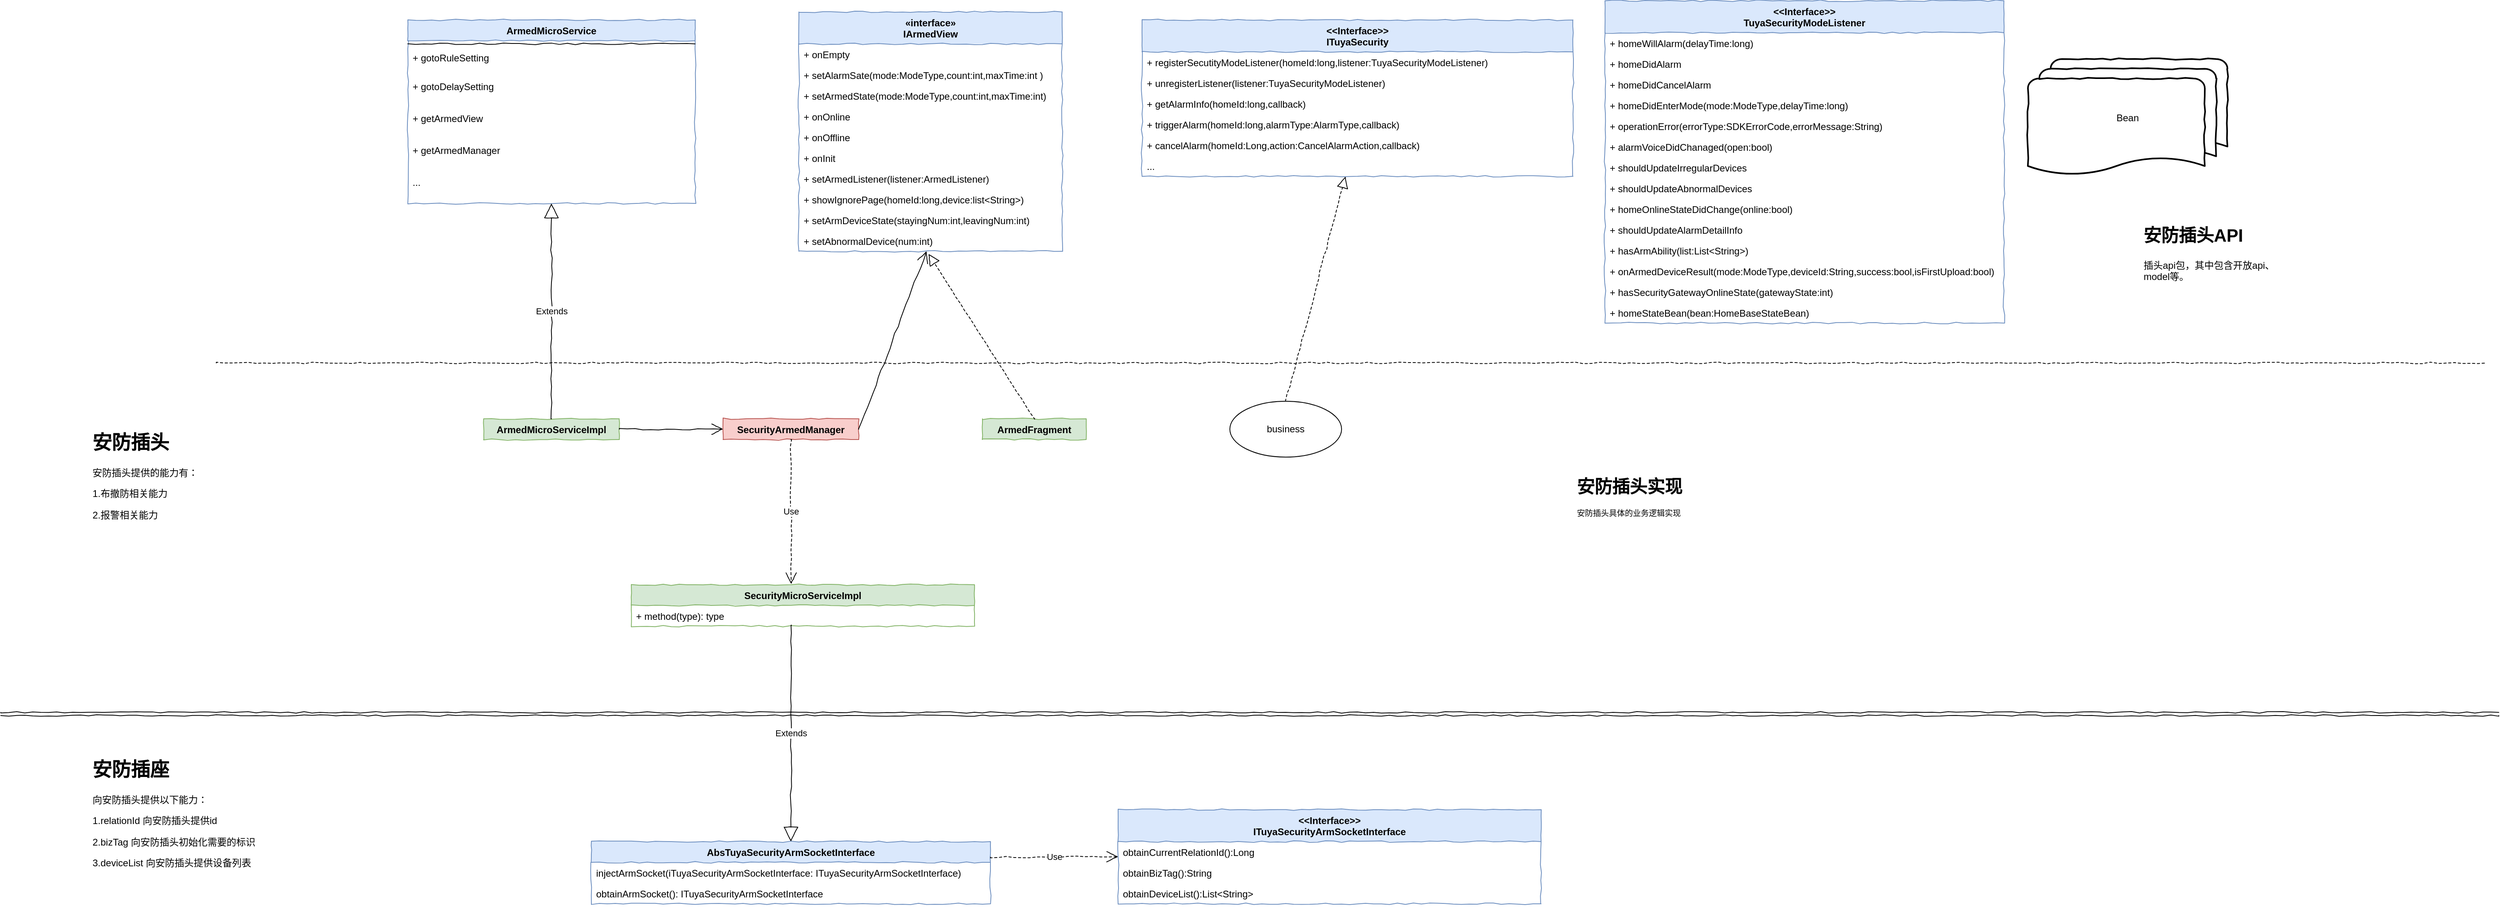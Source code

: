 <mxfile version="16.4.3" type="github">
  <diagram id="C5RBs43oDa-KdzZeNtuy" name="Page-1">
    <mxGraphModel dx="4760" dy="933" grid="1" gridSize="10" guides="1" tooltips="1" connect="1" arrows="1" fold="1" page="1" pageScale="1" pageWidth="827" pageHeight="1169" math="0" shadow="0">
      <root>
        <mxCell id="WIyWlLk6GJQsqaUBKTNV-0" />
        <mxCell id="WIyWlLk6GJQsqaUBKTNV-1" parent="WIyWlLk6GJQsqaUBKTNV-0" />
        <mxCell id="w49pAxF8M9OPk1wEsKyt-19" value="&lt;&lt;Interface&gt;&gt;&#xa;ITuyaSecurityArmSocketInterface" style="swimlane;fontStyle=1;align=center;verticalAlign=top;childLayout=stackLayout;horizontal=1;startSize=40;horizontalStack=0;resizeParent=1;resizeParentMax=0;resizeLast=0;collapsible=1;marginBottom=0;fillColor=#dae8fc;strokeColor=#6c8ebf;comic=1;" parent="WIyWlLk6GJQsqaUBKTNV-1" vertex="1">
          <mxGeometry x="-1100" y="2170" width="530" height="118" as="geometry" />
        </mxCell>
        <mxCell id="w49pAxF8M9OPk1wEsKyt-22" value="obtainCurrentRelationId():Long&#xa;" style="text;strokeColor=none;fillColor=none;align=left;verticalAlign=top;spacingLeft=4;spacingRight=4;overflow=hidden;rotatable=0;points=[[0,0.5],[1,0.5]];portConstraint=eastwest;comic=1;" parent="w49pAxF8M9OPk1wEsKyt-19" vertex="1">
          <mxGeometry y="40" width="530" height="26" as="geometry" />
        </mxCell>
        <mxCell id="adrRqGBL54-iiWniBTVd-10" value="obtainBizTag():String" style="text;strokeColor=none;fillColor=none;align=left;verticalAlign=top;spacingLeft=4;spacingRight=4;overflow=hidden;rotatable=0;points=[[0,0.5],[1,0.5]];portConstraint=eastwest;comic=1;" vertex="1" parent="w49pAxF8M9OPk1wEsKyt-19">
          <mxGeometry y="66" width="530" height="26" as="geometry" />
        </mxCell>
        <mxCell id="adrRqGBL54-iiWniBTVd-11" value="obtainDeviceList():List&lt;String&gt;" style="text;strokeColor=none;fillColor=none;align=left;verticalAlign=top;spacingLeft=4;spacingRight=4;overflow=hidden;rotatable=0;points=[[0,0.5],[1,0.5]];portConstraint=eastwest;comic=1;" vertex="1" parent="w49pAxF8M9OPk1wEsKyt-19">
          <mxGeometry y="92" width="530" height="26" as="geometry" />
        </mxCell>
        <mxCell id="w49pAxF8M9OPk1wEsKyt-23" value="AbsTuyaSecurityArmSocketInterface" style="swimlane;fontStyle=1;align=center;verticalAlign=top;childLayout=stackLayout;horizontal=1;startSize=26;horizontalStack=0;resizeParent=1;resizeParentMax=0;resizeLast=0;collapsible=1;marginBottom=0;fillColor=#dae8fc;strokeColor=#6c8ebf;comic=1;" parent="WIyWlLk6GJQsqaUBKTNV-1" vertex="1">
          <mxGeometry x="-1760" y="2210" width="500" height="78" as="geometry" />
        </mxCell>
        <mxCell id="w49pAxF8M9OPk1wEsKyt-26" value="injectArmSocket(iTuyaSecurityArmSocketInterface: ITuyaSecurityArmSocketInterface)" style="text;strokeColor=none;fillColor=none;align=left;verticalAlign=top;spacingLeft=4;spacingRight=4;overflow=hidden;rotatable=0;points=[[0,0.5],[1,0.5]];portConstraint=eastwest;comic=1;" parent="w49pAxF8M9OPk1wEsKyt-23" vertex="1">
          <mxGeometry y="26" width="500" height="26" as="geometry" />
        </mxCell>
        <mxCell id="w49pAxF8M9OPk1wEsKyt-30" value="obtainArmSocket(): ITuyaSecurityArmSocketInterface" style="text;strokeColor=none;fillColor=none;align=left;verticalAlign=top;spacingLeft=4;spacingRight=4;overflow=hidden;rotatable=0;points=[[0,0.5],[1,0.5]];portConstraint=eastwest;comic=1;" parent="w49pAxF8M9OPk1wEsKyt-23" vertex="1">
          <mxGeometry y="52" width="500" height="26" as="geometry" />
        </mxCell>
        <mxCell id="w49pAxF8M9OPk1wEsKyt-27" value="Use" style="endArrow=open;endSize=12;dashed=1;html=1;rounded=0;exitX=1;exitY=0.25;exitDx=0;exitDy=0;entryX=0;entryY=0.5;entryDx=0;entryDy=0;comic=1;" parent="WIyWlLk6GJQsqaUBKTNV-1" source="w49pAxF8M9OPk1wEsKyt-23" target="w49pAxF8M9OPk1wEsKyt-19" edge="1">
          <mxGeometry width="160" relative="1" as="geometry">
            <mxPoint x="-915" y="2281.0" as="sourcePoint" />
            <mxPoint x="-605" y="2243" as="targetPoint" />
          </mxGeometry>
        </mxCell>
        <mxCell id="w49pAxF8M9OPk1wEsKyt-33" value="&lt;&lt;Interface&gt;&gt;&#xa;ITuyaSecurity" style="swimlane;fontStyle=1;align=center;verticalAlign=top;childLayout=stackLayout;horizontal=1;startSize=40;horizontalStack=0;resizeParent=1;resizeParentMax=0;resizeLast=0;collapsible=1;marginBottom=0;labelBackgroundColor=none;fontSize=12;fillColor=#dae8fc;strokeColor=#6c8ebf;comic=1;" parent="WIyWlLk6GJQsqaUBKTNV-1" vertex="1">
          <mxGeometry x="-1070" y="1180" width="540" height="196" as="geometry">
            <mxRectangle x="-900" y="1740" width="220" height="70" as="alternateBounds" />
          </mxGeometry>
        </mxCell>
        <mxCell id="w49pAxF8M9OPk1wEsKyt-34" value="+ registerSecutityModeListener(homeId:long,listener:TuyaSecurityModeListener)" style="text;strokeColor=none;fillColor=none;align=left;verticalAlign=top;spacingLeft=4;spacingRight=4;overflow=hidden;rotatable=0;points=[[0,0.5],[1,0.5]];portConstraint=eastwest;labelBackgroundColor=none;fontSize=12;fontColor=default;comic=1;" parent="w49pAxF8M9OPk1wEsKyt-33" vertex="1">
          <mxGeometry y="40" width="540" height="26" as="geometry" />
        </mxCell>
        <mxCell id="w49pAxF8M9OPk1wEsKyt-35" value="+ unregisterListener(listener:TuyaSecurityModeListener)" style="text;strokeColor=none;fillColor=none;align=left;verticalAlign=top;spacingLeft=4;spacingRight=4;overflow=hidden;rotatable=0;points=[[0,0.5],[1,0.5]];portConstraint=eastwest;labelBackgroundColor=none;fontSize=12;fontColor=default;comic=1;" parent="w49pAxF8M9OPk1wEsKyt-33" vertex="1">
          <mxGeometry y="66" width="540" height="26" as="geometry" />
        </mxCell>
        <mxCell id="w49pAxF8M9OPk1wEsKyt-37" value="+ getAlarmInfo(homeId:long,callback)" style="text;strokeColor=none;fillColor=none;align=left;verticalAlign=top;spacingLeft=4;spacingRight=4;overflow=hidden;rotatable=0;points=[[0,0.5],[1,0.5]];portConstraint=eastwest;labelBackgroundColor=none;fontSize=12;fontColor=default;comic=1;" parent="w49pAxF8M9OPk1wEsKyt-33" vertex="1">
          <mxGeometry y="92" width="540" height="26" as="geometry" />
        </mxCell>
        <mxCell id="w49pAxF8M9OPk1wEsKyt-36" value="+ triggerAlarm(homeId:long,alarmType:AlarmType,callback)" style="text;strokeColor=none;fillColor=none;align=left;verticalAlign=top;spacingLeft=4;spacingRight=4;overflow=hidden;rotatable=0;points=[[0,0.5],[1,0.5]];portConstraint=eastwest;labelBackgroundColor=none;fontSize=12;fontColor=default;comic=1;" parent="w49pAxF8M9OPk1wEsKyt-33" vertex="1">
          <mxGeometry y="118" width="540" height="26" as="geometry" />
        </mxCell>
        <mxCell id="w49pAxF8M9OPk1wEsKyt-38" value="+ cancelAlarm(homeId:Long,action:CancelAlarmAction,callback)" style="text;strokeColor=none;fillColor=none;align=left;verticalAlign=top;spacingLeft=4;spacingRight=4;overflow=hidden;rotatable=0;points=[[0,0.5],[1,0.5]];portConstraint=eastwest;labelBackgroundColor=none;fontSize=12;fontColor=default;comic=1;" parent="w49pAxF8M9OPk1wEsKyt-33" vertex="1">
          <mxGeometry y="144" width="540" height="26" as="geometry" />
        </mxCell>
        <mxCell id="w49pAxF8M9OPk1wEsKyt-39" value="..." style="text;strokeColor=none;fillColor=none;align=left;verticalAlign=top;spacingLeft=4;spacingRight=4;overflow=hidden;rotatable=0;points=[[0,0.5],[1,0.5]];portConstraint=eastwest;labelBackgroundColor=none;fontSize=12;fontColor=default;comic=1;" parent="w49pAxF8M9OPk1wEsKyt-33" vertex="1">
          <mxGeometry y="170" width="540" height="26" as="geometry" />
        </mxCell>
        <mxCell id="w49pAxF8M9OPk1wEsKyt-45" value="&lt;&lt;Interface&gt;&gt;&#xa;TuyaSecurityModeListener" style="swimlane;fontStyle=1;align=center;verticalAlign=top;childLayout=stackLayout;horizontal=1;startSize=40;horizontalStack=0;resizeParent=1;resizeParentMax=0;resizeLast=0;collapsible=1;marginBottom=0;labelBackgroundColor=none;fontSize=12;fillColor=#dae8fc;strokeColor=#6c8ebf;comic=1;" parent="WIyWlLk6GJQsqaUBKTNV-1" vertex="1">
          <mxGeometry x="-490" y="1156" width="500" height="404" as="geometry">
            <mxRectangle x="-215" y="2267" width="190" height="40" as="alternateBounds" />
          </mxGeometry>
        </mxCell>
        <mxCell id="w49pAxF8M9OPk1wEsKyt-46" value="+ homeWillAlarm(delayTime:long)" style="text;strokeColor=none;fillColor=none;align=left;verticalAlign=top;spacingLeft=4;spacingRight=4;overflow=hidden;rotatable=0;points=[[0,0.5],[1,0.5]];portConstraint=eastwest;labelBackgroundColor=none;fontSize=12;fontColor=default;comic=1;" parent="w49pAxF8M9OPk1wEsKyt-45" vertex="1">
          <mxGeometry y="40" width="500" height="26" as="geometry" />
        </mxCell>
        <mxCell id="w49pAxF8M9OPk1wEsKyt-47" value="+ homeDidAlarm&#xa;" style="text;strokeColor=none;fillColor=none;align=left;verticalAlign=top;spacingLeft=4;spacingRight=4;overflow=hidden;rotatable=0;points=[[0,0.5],[1,0.5]];portConstraint=eastwest;labelBackgroundColor=none;fontSize=12;fontColor=default;comic=1;" parent="w49pAxF8M9OPk1wEsKyt-45" vertex="1">
          <mxGeometry y="66" width="500" height="26" as="geometry" />
        </mxCell>
        <mxCell id="w49pAxF8M9OPk1wEsKyt-48" value="+ homeDidCancelAlarm" style="text;strokeColor=none;fillColor=none;align=left;verticalAlign=top;spacingLeft=4;spacingRight=4;overflow=hidden;rotatable=0;points=[[0,0.5],[1,0.5]];portConstraint=eastwest;labelBackgroundColor=none;fontSize=12;fontColor=default;comic=1;" parent="w49pAxF8M9OPk1wEsKyt-45" vertex="1">
          <mxGeometry y="92" width="500" height="26" as="geometry" />
        </mxCell>
        <mxCell id="w49pAxF8M9OPk1wEsKyt-49" value="+ homeDidEnterMode(mode:ModeType,delayTime:long)" style="text;strokeColor=none;fillColor=none;align=left;verticalAlign=top;spacingLeft=4;spacingRight=4;overflow=hidden;rotatable=0;points=[[0,0.5],[1,0.5]];portConstraint=eastwest;labelBackgroundColor=none;fontSize=12;fontColor=default;comic=1;" parent="w49pAxF8M9OPk1wEsKyt-45" vertex="1">
          <mxGeometry y="118" width="500" height="26" as="geometry" />
        </mxCell>
        <mxCell id="w49pAxF8M9OPk1wEsKyt-50" value="+ operationError(errorType:SDKErrorCode,errorMessage:String)" style="text;strokeColor=none;fillColor=none;align=left;verticalAlign=top;spacingLeft=4;spacingRight=4;overflow=hidden;rotatable=0;points=[[0,0.5],[1,0.5]];portConstraint=eastwest;labelBackgroundColor=none;fontSize=12;fontColor=default;comic=1;" parent="w49pAxF8M9OPk1wEsKyt-45" vertex="1">
          <mxGeometry y="144" width="500" height="26" as="geometry" />
        </mxCell>
        <mxCell id="w49pAxF8M9OPk1wEsKyt-51" value="+ alarmVoiceDidChanaged(open:bool)" style="text;strokeColor=none;fillColor=none;align=left;verticalAlign=top;spacingLeft=4;spacingRight=4;overflow=hidden;rotatable=0;points=[[0,0.5],[1,0.5]];portConstraint=eastwest;labelBackgroundColor=none;fontSize=12;fontColor=default;comic=1;" parent="w49pAxF8M9OPk1wEsKyt-45" vertex="1">
          <mxGeometry y="170" width="500" height="26" as="geometry" />
        </mxCell>
        <mxCell id="w49pAxF8M9OPk1wEsKyt-52" value="+ shouldUpdateIrregularDevices" style="text;strokeColor=none;fillColor=none;align=left;verticalAlign=top;spacingLeft=4;spacingRight=4;overflow=hidden;rotatable=0;points=[[0,0.5],[1,0.5]];portConstraint=eastwest;labelBackgroundColor=none;fontSize=12;fontColor=default;comic=1;" parent="w49pAxF8M9OPk1wEsKyt-45" vertex="1">
          <mxGeometry y="196" width="500" height="26" as="geometry" />
        </mxCell>
        <mxCell id="w49pAxF8M9OPk1wEsKyt-53" value="+ shouldUpdateAbnormalDevices" style="text;strokeColor=none;fillColor=none;align=left;verticalAlign=top;spacingLeft=4;spacingRight=4;overflow=hidden;rotatable=0;points=[[0,0.5],[1,0.5]];portConstraint=eastwest;labelBackgroundColor=none;fontSize=12;fontColor=default;comic=1;" parent="w49pAxF8M9OPk1wEsKyt-45" vertex="1">
          <mxGeometry y="222" width="500" height="26" as="geometry" />
        </mxCell>
        <mxCell id="w49pAxF8M9OPk1wEsKyt-54" value="+ homeOnlineStateDidChange(online:bool)" style="text;strokeColor=none;fillColor=none;align=left;verticalAlign=top;spacingLeft=4;spacingRight=4;overflow=hidden;rotatable=0;points=[[0,0.5],[1,0.5]];portConstraint=eastwest;labelBackgroundColor=none;fontSize=12;fontColor=default;comic=1;" parent="w49pAxF8M9OPk1wEsKyt-45" vertex="1">
          <mxGeometry y="248" width="500" height="26" as="geometry" />
        </mxCell>
        <mxCell id="w49pAxF8M9OPk1wEsKyt-55" value="+ shouldUpdateAlarmDetailInfo" style="text;strokeColor=none;fillColor=none;align=left;verticalAlign=top;spacingLeft=4;spacingRight=4;overflow=hidden;rotatable=0;points=[[0,0.5],[1,0.5]];portConstraint=eastwest;labelBackgroundColor=none;fontSize=12;fontColor=default;comic=1;" parent="w49pAxF8M9OPk1wEsKyt-45" vertex="1">
          <mxGeometry y="274" width="500" height="26" as="geometry" />
        </mxCell>
        <mxCell id="w49pAxF8M9OPk1wEsKyt-56" value="+ hasArmAbility(list:List&lt;String&gt;)" style="text;strokeColor=none;fillColor=none;align=left;verticalAlign=top;spacingLeft=4;spacingRight=4;overflow=hidden;rotatable=0;points=[[0,0.5],[1,0.5]];portConstraint=eastwest;labelBackgroundColor=none;fontSize=12;fontColor=default;comic=1;" parent="w49pAxF8M9OPk1wEsKyt-45" vertex="1">
          <mxGeometry y="300" width="500" height="26" as="geometry" />
        </mxCell>
        <mxCell id="w49pAxF8M9OPk1wEsKyt-57" value="+ onArmedDeviceResult(mode:ModeType,deviceId:String,success:bool,isFirstUpload:bool)" style="text;strokeColor=none;fillColor=none;align=left;verticalAlign=top;spacingLeft=4;spacingRight=4;overflow=hidden;rotatable=0;points=[[0,0.5],[1,0.5]];portConstraint=eastwest;labelBackgroundColor=none;fontSize=12;fontColor=default;comic=1;" parent="w49pAxF8M9OPk1wEsKyt-45" vertex="1">
          <mxGeometry y="326" width="500" height="26" as="geometry" />
        </mxCell>
        <mxCell id="w49pAxF8M9OPk1wEsKyt-58" value="+ hasSecurityGatewayOnlineState(gatewayState:int)" style="text;strokeColor=none;fillColor=none;align=left;verticalAlign=top;spacingLeft=4;spacingRight=4;overflow=hidden;rotatable=0;points=[[0,0.5],[1,0.5]];portConstraint=eastwest;labelBackgroundColor=none;fontSize=12;fontColor=default;comic=1;" parent="w49pAxF8M9OPk1wEsKyt-45" vertex="1">
          <mxGeometry y="352" width="500" height="26" as="geometry" />
        </mxCell>
        <mxCell id="w49pAxF8M9OPk1wEsKyt-59" value="+ homeStateBean(bean:HomeBaseStateBean)" style="text;strokeColor=none;fillColor=none;align=left;verticalAlign=top;spacingLeft=4;spacingRight=4;overflow=hidden;rotatable=0;points=[[0,0.5],[1,0.5]];portConstraint=eastwest;labelBackgroundColor=none;fontSize=12;fontColor=default;comic=1;" parent="w49pAxF8M9OPk1wEsKyt-45" vertex="1">
          <mxGeometry y="378" width="500" height="26" as="geometry" />
        </mxCell>
        <mxCell id="w49pAxF8M9OPk1wEsKyt-61" value="SecurityArmedManager" style="swimlane;fontStyle=1;align=center;verticalAlign=top;childLayout=stackLayout;horizontal=1;startSize=26;horizontalStack=0;resizeParent=1;resizeParentMax=0;resizeLast=0;collapsible=1;marginBottom=0;labelBackgroundColor=none;fontSize=12;fillColor=#f8cecc;strokeColor=#b85450;comic=1;" parent="WIyWlLk6GJQsqaUBKTNV-1" vertex="1" collapsed="1">
          <mxGeometry x="-1595" y="1680" width="170" height="26" as="geometry">
            <mxRectangle x="-690" y="1300" width="210" height="60" as="alternateBounds" />
          </mxGeometry>
        </mxCell>
        <mxCell id="w49pAxF8M9OPk1wEsKyt-62" value="" style="line;strokeWidth=1;fillColor=none;align=left;verticalAlign=middle;spacingTop=-1;spacingLeft=3;spacingRight=3;rotatable=0;labelPosition=right;points=[];portConstraint=eastwest;labelBackgroundColor=none;fontSize=12;fontColor=default;" parent="w49pAxF8M9OPk1wEsKyt-61" vertex="1">
          <mxGeometry y="26" width="170" height="8" as="geometry" />
        </mxCell>
        <mxCell id="w49pAxF8M9OPk1wEsKyt-63" value="+ method(type): type" style="text;strokeColor=none;fillColor=none;align=left;verticalAlign=top;spacingLeft=4;spacingRight=4;overflow=hidden;rotatable=0;points=[[0,0.5],[1,0.5]];portConstraint=eastwest;labelBackgroundColor=none;fontSize=12;fontColor=default;" parent="w49pAxF8M9OPk1wEsKyt-61" vertex="1">
          <mxGeometry y="34" width="170" height="26" as="geometry" />
        </mxCell>
        <mxCell id="w49pAxF8M9OPk1wEsKyt-66" value="«interface»&#xa;IArmedView" style="swimlane;fontStyle=1;align=center;verticalAlign=top;childLayout=stackLayout;horizontal=1;startSize=40;horizontalStack=0;resizeParent=1;resizeParentMax=0;resizeLast=0;collapsible=1;marginBottom=0;labelBackgroundColor=none;fontSize=12;fillColor=#dae8fc;strokeColor=#6c8ebf;comic=1;" parent="WIyWlLk6GJQsqaUBKTNV-1" vertex="1">
          <mxGeometry x="-1500" y="1170" width="330" height="300" as="geometry">
            <mxRectangle x="-780" y="1313" width="160" height="60" as="alternateBounds" />
          </mxGeometry>
        </mxCell>
        <mxCell id="w49pAxF8M9OPk1wEsKyt-67" value="+ onEmpty" style="text;strokeColor=none;fillColor=none;align=left;verticalAlign=top;spacingLeft=4;spacingRight=4;overflow=hidden;rotatable=0;points=[[0,0.5],[1,0.5]];portConstraint=eastwest;labelBackgroundColor=none;fontSize=12;fontColor=default;comic=1;" parent="w49pAxF8M9OPk1wEsKyt-66" vertex="1">
          <mxGeometry y="40" width="330" height="26" as="geometry" />
        </mxCell>
        <mxCell id="w49pAxF8M9OPk1wEsKyt-68" value="+ setAlarmSate(mode:ModeType,count:int,maxTime:int )" style="text;strokeColor=none;fillColor=none;align=left;verticalAlign=top;spacingLeft=4;spacingRight=4;overflow=hidden;rotatable=0;points=[[0,0.5],[1,0.5]];portConstraint=eastwest;labelBackgroundColor=none;fontSize=12;fontColor=default;comic=1;" parent="w49pAxF8M9OPk1wEsKyt-66" vertex="1">
          <mxGeometry y="66" width="330" height="26" as="geometry" />
        </mxCell>
        <mxCell id="w49pAxF8M9OPk1wEsKyt-69" value="+ setArmedState(mode:ModeType,count:int,maxTime:int)" style="text;strokeColor=none;fillColor=none;align=left;verticalAlign=top;spacingLeft=4;spacingRight=4;overflow=hidden;rotatable=0;points=[[0,0.5],[1,0.5]];portConstraint=eastwest;labelBackgroundColor=none;fontSize=12;fontColor=default;comic=1;" parent="w49pAxF8M9OPk1wEsKyt-66" vertex="1">
          <mxGeometry y="92" width="330" height="26" as="geometry" />
        </mxCell>
        <mxCell id="w49pAxF8M9OPk1wEsKyt-70" value="+ onOnline" style="text;strokeColor=none;fillColor=none;align=left;verticalAlign=top;spacingLeft=4;spacingRight=4;overflow=hidden;rotatable=0;points=[[0,0.5],[1,0.5]];portConstraint=eastwest;labelBackgroundColor=none;fontSize=12;fontColor=default;comic=1;" parent="w49pAxF8M9OPk1wEsKyt-66" vertex="1">
          <mxGeometry y="118" width="330" height="26" as="geometry" />
        </mxCell>
        <mxCell id="w49pAxF8M9OPk1wEsKyt-71" value="+ onOffline" style="text;strokeColor=none;fillColor=none;align=left;verticalAlign=top;spacingLeft=4;spacingRight=4;overflow=hidden;rotatable=0;points=[[0,0.5],[1,0.5]];portConstraint=eastwest;labelBackgroundColor=none;fontSize=12;fontColor=default;comic=1;" parent="w49pAxF8M9OPk1wEsKyt-66" vertex="1">
          <mxGeometry y="144" width="330" height="26" as="geometry" />
        </mxCell>
        <mxCell id="w49pAxF8M9OPk1wEsKyt-72" value="+ onInit" style="text;strokeColor=none;fillColor=none;align=left;verticalAlign=top;spacingLeft=4;spacingRight=4;overflow=hidden;rotatable=0;points=[[0,0.5],[1,0.5]];portConstraint=eastwest;labelBackgroundColor=none;fontSize=12;fontColor=default;comic=1;" parent="w49pAxF8M9OPk1wEsKyt-66" vertex="1">
          <mxGeometry y="170" width="330" height="26" as="geometry" />
        </mxCell>
        <mxCell id="w49pAxF8M9OPk1wEsKyt-73" value="+ setArmedListener(listener:ArmedListener)" style="text;strokeColor=none;fillColor=none;align=left;verticalAlign=top;spacingLeft=4;spacingRight=4;overflow=hidden;rotatable=0;points=[[0,0.5],[1,0.5]];portConstraint=eastwest;labelBackgroundColor=none;fontSize=12;fontColor=default;comic=1;" parent="w49pAxF8M9OPk1wEsKyt-66" vertex="1">
          <mxGeometry y="196" width="330" height="26" as="geometry" />
        </mxCell>
        <mxCell id="w49pAxF8M9OPk1wEsKyt-74" value="+ showIgnorePage(homeId:long,device:list&lt;String&gt;)" style="text;strokeColor=none;fillColor=none;align=left;verticalAlign=top;spacingLeft=4;spacingRight=4;overflow=hidden;rotatable=0;points=[[0,0.5],[1,0.5]];portConstraint=eastwest;labelBackgroundColor=none;fontSize=12;fontColor=default;comic=1;" parent="w49pAxF8M9OPk1wEsKyt-66" vertex="1">
          <mxGeometry y="222" width="330" height="26" as="geometry" />
        </mxCell>
        <mxCell id="w49pAxF8M9OPk1wEsKyt-75" value="+ setArmDeviceState(stayingNum:int,leavingNum:int)" style="text;strokeColor=none;fillColor=none;align=left;verticalAlign=top;spacingLeft=4;spacingRight=4;overflow=hidden;rotatable=0;points=[[0,0.5],[1,0.5]];portConstraint=eastwest;labelBackgroundColor=none;fontSize=12;fontColor=default;comic=1;" parent="w49pAxF8M9OPk1wEsKyt-66" vertex="1">
          <mxGeometry y="248" width="330" height="26" as="geometry" />
        </mxCell>
        <mxCell id="w49pAxF8M9OPk1wEsKyt-76" value="+ setAbnormalDevice(num:int)" style="text;strokeColor=none;fillColor=none;align=left;verticalAlign=top;spacingLeft=4;spacingRight=4;overflow=hidden;rotatable=0;points=[[0,0.5],[1,0.5]];portConstraint=eastwest;labelBackgroundColor=none;fontSize=12;fontColor=default;comic=1;" parent="w49pAxF8M9OPk1wEsKyt-66" vertex="1">
          <mxGeometry y="274" width="330" height="26" as="geometry" />
        </mxCell>
        <mxCell id="w49pAxF8M9OPk1wEsKyt-77" value="" style="endArrow=open;endFill=1;endSize=12;html=1;rounded=0;exitX=1;exitY=0.5;exitDx=0;exitDy=0;comic=1;" parent="WIyWlLk6GJQsqaUBKTNV-1" source="w49pAxF8M9OPk1wEsKyt-63" target="w49pAxF8M9OPk1wEsKyt-76" edge="1">
          <mxGeometry width="160" relative="1" as="geometry">
            <mxPoint x="60" y="1310" as="sourcePoint" />
            <mxPoint x="220" y="1310" as="targetPoint" />
          </mxGeometry>
        </mxCell>
        <mxCell id="w49pAxF8M9OPk1wEsKyt-78" value="ArmedFragment" style="swimlane;fontStyle=1;align=center;verticalAlign=top;childLayout=stackLayout;horizontal=1;startSize=26;horizontalStack=0;resizeParent=1;resizeParentMax=0;resizeLast=0;collapsible=1;marginBottom=0;labelBackgroundColor=none;fontSize=12;fillColor=#d5e8d4;strokeColor=#82b366;comic=1;" parent="WIyWlLk6GJQsqaUBKTNV-1" vertex="1" collapsed="1">
          <mxGeometry x="-1270" y="1680" width="130" height="26" as="geometry">
            <mxRectangle x="682" y="350" width="160" height="86" as="alternateBounds" />
          </mxGeometry>
        </mxCell>
        <mxCell id="w49pAxF8M9OPk1wEsKyt-79" value="+ field: type" style="text;strokeColor=none;fillColor=none;align=left;verticalAlign=top;spacingLeft=4;spacingRight=4;overflow=hidden;rotatable=0;points=[[0,0.5],[1,0.5]];portConstraint=eastwest;labelBackgroundColor=none;fontSize=12;fontColor=default;" parent="w49pAxF8M9OPk1wEsKyt-78" vertex="1">
          <mxGeometry y="26" width="130" height="26" as="geometry" />
        </mxCell>
        <mxCell id="w49pAxF8M9OPk1wEsKyt-80" value="" style="line;strokeWidth=1;fillColor=none;align=left;verticalAlign=middle;spacingTop=-1;spacingLeft=3;spacingRight=3;rotatable=0;labelPosition=right;points=[];portConstraint=eastwest;labelBackgroundColor=none;fontSize=12;fontColor=default;" parent="w49pAxF8M9OPk1wEsKyt-78" vertex="1">
          <mxGeometry y="52" width="130" height="8" as="geometry" />
        </mxCell>
        <mxCell id="w49pAxF8M9OPk1wEsKyt-81" value="+ method(type): type" style="text;strokeColor=none;fillColor=none;align=left;verticalAlign=top;spacingLeft=4;spacingRight=4;overflow=hidden;rotatable=0;points=[[0,0.5],[1,0.5]];portConstraint=eastwest;labelBackgroundColor=none;fontSize=12;fontColor=default;" parent="w49pAxF8M9OPk1wEsKyt-78" vertex="1">
          <mxGeometry y="60" width="130" height="26" as="geometry" />
        </mxCell>
        <mxCell id="w49pAxF8M9OPk1wEsKyt-96" value="ArmedMicroService" style="swimlane;fontStyle=1;align=center;verticalAlign=top;childLayout=stackLayout;horizontal=1;startSize=26;horizontalStack=0;resizeParent=1;resizeParentMax=0;resizeLast=0;collapsible=1;marginBottom=0;fillColor=#dae8fc;strokeColor=#6c8ebf;snapToPoint=0;autosize=0;container=0;glass=0;rounded=0;comic=1;" parent="WIyWlLk6GJQsqaUBKTNV-1" vertex="1">
          <mxGeometry x="-1990" y="1180" width="360" height="230" as="geometry" />
        </mxCell>
        <mxCell id="w49pAxF8M9OPk1wEsKyt-98" value="" style="line;strokeWidth=1;fillColor=none;align=left;verticalAlign=middle;spacingTop=-1;spacingLeft=3;spacingRight=3;rotatable=0;labelPosition=right;points=[];portConstraint=eastwest;comic=1;" parent="w49pAxF8M9OPk1wEsKyt-96" vertex="1">
          <mxGeometry y="26" width="360" height="8" as="geometry" />
        </mxCell>
        <mxCell id="w49pAxF8M9OPk1wEsKyt-99" value="+ gotoRuleSetting" style="text;strokeColor=none;fillColor=none;align=left;verticalAlign=top;spacingLeft=4;spacingRight=4;overflow=hidden;rotatable=0;points=[[0,0.5],[1,0.5]];portConstraint=eastwest;comic=1;" parent="w49pAxF8M9OPk1wEsKyt-96" vertex="1">
          <mxGeometry y="34" width="360" height="36" as="geometry" />
        </mxCell>
        <mxCell id="w49pAxF8M9OPk1wEsKyt-106" value="+ gotoDelaySetting" style="text;strokeColor=none;fillColor=none;align=left;verticalAlign=top;spacingLeft=4;spacingRight=4;overflow=hidden;rotatable=0;points=[[0,0.5],[1,0.5]];portConstraint=eastwest;comic=1;" parent="w49pAxF8M9OPk1wEsKyt-96" vertex="1">
          <mxGeometry y="70" width="360" height="40" as="geometry" />
        </mxCell>
        <mxCell id="w49pAxF8M9OPk1wEsKyt-107" value="+ getArmedView" style="text;strokeColor=none;fillColor=none;align=left;verticalAlign=top;spacingLeft=4;spacingRight=4;overflow=hidden;rotatable=0;points=[[0,0.5],[1,0.5]];portConstraint=eastwest;comic=1;" parent="w49pAxF8M9OPk1wEsKyt-96" vertex="1">
          <mxGeometry y="110" width="360" height="40" as="geometry" />
        </mxCell>
        <mxCell id="w49pAxF8M9OPk1wEsKyt-125" value="+ getArmedManager&#xa;" style="text;strokeColor=none;fillColor=none;align=left;verticalAlign=top;spacingLeft=4;spacingRight=4;overflow=hidden;rotatable=0;points=[[0,0.5],[1,0.5]];portConstraint=eastwest;comic=1;" parent="w49pAxF8M9OPk1wEsKyt-96" vertex="1">
          <mxGeometry y="150" width="360" height="40" as="geometry" />
        </mxCell>
        <mxCell id="w49pAxF8M9OPk1wEsKyt-108" value="..." style="text;strokeColor=none;fillColor=none;align=left;verticalAlign=top;spacingLeft=4;spacingRight=4;overflow=hidden;rotatable=0;points=[[0,0.5],[1,0.5]];portConstraint=eastwest;comic=1;" parent="w49pAxF8M9OPk1wEsKyt-96" vertex="1">
          <mxGeometry y="190" width="360" height="40" as="geometry" />
        </mxCell>
        <mxCell id="w49pAxF8M9OPk1wEsKyt-128" value="SecurityMicroServiceImpl" style="swimlane;fontStyle=1;align=center;verticalAlign=top;childLayout=stackLayout;horizontal=1;startSize=26;horizontalStack=0;resizeParent=1;resizeParentMax=0;resizeLast=0;collapsible=1;marginBottom=0;fillColor=#d5e8d4;strokeColor=#82b366;comic=1;" parent="WIyWlLk6GJQsqaUBKTNV-1" vertex="1">
          <mxGeometry x="-1710" y="1888" width="430" height="52" as="geometry" />
        </mxCell>
        <mxCell id="w49pAxF8M9OPk1wEsKyt-131" value="+ method(type): type" style="text;strokeColor=none;fillColor=none;align=left;verticalAlign=top;spacingLeft=4;spacingRight=4;overflow=hidden;rotatable=0;points=[[0,0.5],[1,0.5]];portConstraint=eastwest;comic=1;" parent="w49pAxF8M9OPk1wEsKyt-128" vertex="1">
          <mxGeometry y="26" width="430" height="26" as="geometry" />
        </mxCell>
        <mxCell id="w49pAxF8M9OPk1wEsKyt-132" value="Extends" style="endArrow=block;endSize=16;endFill=0;html=1;rounded=0;exitX=0.467;exitY=0.952;exitDx=0;exitDy=0;exitPerimeter=0;entryX=0.5;entryY=0;entryDx=0;entryDy=0;comic=1;" parent="WIyWlLk6GJQsqaUBKTNV-1" source="w49pAxF8M9OPk1wEsKyt-131" target="w49pAxF8M9OPk1wEsKyt-23" edge="1">
          <mxGeometry width="160" relative="1" as="geometry">
            <mxPoint x="-1260" y="2100" as="sourcePoint" />
            <mxPoint x="-1100" y="2100" as="targetPoint" />
          </mxGeometry>
        </mxCell>
        <mxCell id="w49pAxF8M9OPk1wEsKyt-134" value="Use" style="endArrow=open;endSize=12;dashed=1;html=1;rounded=0;exitX=0.5;exitY=1;exitDx=0;exitDy=0;entryX=0.466;entryY=-0.016;entryDx=0;entryDy=0;entryPerimeter=0;comic=1;" parent="WIyWlLk6GJQsqaUBKTNV-1" source="w49pAxF8M9OPk1wEsKyt-61" target="w49pAxF8M9OPk1wEsKyt-128" edge="1">
          <mxGeometry width="160" relative="1" as="geometry">
            <mxPoint x="-1450" y="1890" as="sourcePoint" />
            <mxPoint x="-1290" y="1890" as="targetPoint" />
          </mxGeometry>
        </mxCell>
        <mxCell id="w49pAxF8M9OPk1wEsKyt-135" value="ArmedMicroServiceImpl&#xa;" style="swimlane;fontStyle=1;align=center;verticalAlign=top;childLayout=stackLayout;horizontal=1;startSize=26;horizontalStack=0;resizeParent=1;resizeParentMax=0;resizeLast=0;collapsible=1;marginBottom=0;fillColor=#d5e8d4;strokeColor=#82b366;comic=1;" parent="WIyWlLk6GJQsqaUBKTNV-1" vertex="1" collapsed="1">
          <mxGeometry x="-1895" y="1680" width="170" height="26" as="geometry">
            <mxRectangle x="-2019" y="1667" width="160" height="52" as="alternateBounds" />
          </mxGeometry>
        </mxCell>
        <mxCell id="w49pAxF8M9OPk1wEsKyt-141" value="Extends" style="endArrow=block;endSize=16;endFill=0;html=1;rounded=0;exitX=0.5;exitY=0;exitDx=0;exitDy=0;comic=1;" parent="WIyWlLk6GJQsqaUBKTNV-1" source="w49pAxF8M9OPk1wEsKyt-135" target="w49pAxF8M9OPk1wEsKyt-108" edge="1">
          <mxGeometry width="160" relative="1" as="geometry">
            <mxPoint x="-1480" y="1671" as="sourcePoint" />
            <mxPoint x="-1320" y="1671" as="targetPoint" />
          </mxGeometry>
        </mxCell>
        <mxCell id="w49pAxF8M9OPk1wEsKyt-142" value="" style="endArrow=open;endFill=1;endSize=12;html=1;rounded=0;exitX=1;exitY=0.5;exitDx=0;exitDy=0;entryX=0;entryY=0.5;entryDx=0;entryDy=0;comic=1;" parent="WIyWlLk6GJQsqaUBKTNV-1" source="w49pAxF8M9OPk1wEsKyt-135" target="w49pAxF8M9OPk1wEsKyt-61" edge="1">
          <mxGeometry width="160" relative="1" as="geometry">
            <mxPoint x="-1500" y="1880" as="sourcePoint" />
            <mxPoint x="-1410" y="1670" as="targetPoint" />
          </mxGeometry>
        </mxCell>
        <mxCell id="w49pAxF8M9OPk1wEsKyt-152" value="" style="endArrow=block;dashed=1;endFill=0;endSize=12;html=1;rounded=0;exitX=0.5;exitY=0;exitDx=0;exitDy=0;entryX=0.492;entryY=1.128;entryDx=0;entryDy=0;entryPerimeter=0;comic=1;" parent="WIyWlLk6GJQsqaUBKTNV-1" source="w49pAxF8M9OPk1wEsKyt-78" target="w49pAxF8M9OPk1wEsKyt-76" edge="1">
          <mxGeometry width="160" relative="1" as="geometry">
            <mxPoint x="-1680" y="1600" as="sourcePoint" />
            <mxPoint x="-1520" y="1600" as="targetPoint" />
          </mxGeometry>
        </mxCell>
        <mxCell id="adrRqGBL54-iiWniBTVd-9" value="Bean" style="strokeWidth=2;html=1;shape=mxgraph.flowchart.multi-document;whiteSpace=wrap;comic=1;" vertex="1" parent="WIyWlLk6GJQsqaUBKTNV-1">
          <mxGeometry x="40" y="1229" width="250" height="147" as="geometry" />
        </mxCell>
        <mxCell id="adrRqGBL54-iiWniBTVd-16" value="business" style="ellipse;whiteSpace=wrap;html=1;comic=1;" vertex="1" parent="WIyWlLk6GJQsqaUBKTNV-1">
          <mxGeometry x="-960" y="1658" width="140" height="70" as="geometry" />
        </mxCell>
        <mxCell id="adrRqGBL54-iiWniBTVd-17" value="" style="endArrow=block;dashed=1;endFill=0;endSize=12;html=1;rounded=0;exitX=0.5;exitY=0;exitDx=0;exitDy=0;entryX=0.472;entryY=1.013;entryDx=0;entryDy=0;entryPerimeter=0;comic=1;" edge="1" parent="WIyWlLk6GJQsqaUBKTNV-1" source="adrRqGBL54-iiWniBTVd-16" target="w49pAxF8M9OPk1wEsKyt-39">
          <mxGeometry width="160" relative="1" as="geometry">
            <mxPoint x="-800" y="1420" as="sourcePoint" />
            <mxPoint x="-640" y="1420" as="targetPoint" />
          </mxGeometry>
        </mxCell>
        <mxCell id="adrRqGBL54-iiWniBTVd-20" value="&lt;h1&gt;安防插座&lt;/h1&gt;&lt;p&gt;向安防插头提供以下能力：&lt;/p&gt;&lt;p&gt;1.relationId 向安防插头提供id&lt;/p&gt;&lt;p&gt;2.bizTag 向安防插头初始化需要的标识&lt;/p&gt;&lt;p&gt;3.deviceList 向安防插头提供设备列表&lt;/p&gt;" style="text;html=1;strokeColor=none;fillColor=none;spacing=5;spacingTop=-20;whiteSpace=wrap;overflow=hidden;rounded=0;glass=0;comic=1;" vertex="1" parent="WIyWlLk6GJQsqaUBKTNV-1">
          <mxGeometry x="-2390" y="2100" width="360" height="160" as="geometry" />
        </mxCell>
        <mxCell id="adrRqGBL54-iiWniBTVd-21" value="" style="shape=link;html=1;rounded=0;comic=1;" edge="1" parent="WIyWlLk6GJQsqaUBKTNV-1">
          <mxGeometry width="100" relative="1" as="geometry">
            <mxPoint x="-2500" y="2050" as="sourcePoint" />
            <mxPoint x="630" y="2050" as="targetPoint" />
          </mxGeometry>
        </mxCell>
        <mxCell id="adrRqGBL54-iiWniBTVd-22" value="&lt;h1&gt;安防插头&lt;/h1&gt;&lt;p&gt;安防插头提供的能力有：&lt;/p&gt;&lt;p&gt;1.布撤防相关能力&lt;/p&gt;&lt;p&gt;2.报警相关能力&lt;/p&gt;" style="text;html=1;strokeColor=none;fillColor=none;spacing=5;spacingTop=-20;whiteSpace=wrap;overflow=hidden;rounded=0;glass=0;comic=1;" vertex="1" parent="WIyWlLk6GJQsqaUBKTNV-1">
          <mxGeometry x="-2390" y="1690" width="360" height="160" as="geometry" />
        </mxCell>
        <mxCell id="adrRqGBL54-iiWniBTVd-23" value="" style="endArrow=none;dashed=1;html=1;rounded=0;comic=1;" edge="1" parent="WIyWlLk6GJQsqaUBKTNV-1">
          <mxGeometry width="50" height="50" relative="1" as="geometry">
            <mxPoint x="-2230" y="1610" as="sourcePoint" />
            <mxPoint x="614.444" y="1610" as="targetPoint" />
          </mxGeometry>
        </mxCell>
        <mxCell id="adrRqGBL54-iiWniBTVd-24" value="&lt;h1&gt;&lt;font style=&quot;font-size: 22px&quot;&gt;安防插头API&lt;/font&gt;&lt;/h1&gt;&lt;p style=&quot;font-size: 12px&quot;&gt;插头api包，其中包含开放api、model等。&lt;/p&gt;" style="text;html=1;strokeColor=none;fillColor=none;spacing=5;spacingTop=-20;whiteSpace=wrap;overflow=hidden;rounded=0;glass=0;comic=1;fontSize=12;" vertex="1" parent="WIyWlLk6GJQsqaUBKTNV-1">
          <mxGeometry x="180" y="1430" width="190" height="120" as="geometry" />
        </mxCell>
        <mxCell id="adrRqGBL54-iiWniBTVd-25" value="&lt;h1&gt;&lt;font style=&quot;font-size: 22px&quot;&gt;安防插头实现&lt;/font&gt;&lt;/h1&gt;&lt;p style=&quot;font-size: 10px&quot;&gt;安防插头具体的业务逻辑实现&lt;/p&gt;" style="text;html=1;strokeColor=none;fillColor=none;spacing=5;spacingTop=-20;whiteSpace=wrap;overflow=hidden;rounded=0;glass=0;comic=1;fontSize=10;" vertex="1" parent="WIyWlLk6GJQsqaUBKTNV-1">
          <mxGeometry x="-530" y="1750" width="190" height="120" as="geometry" />
        </mxCell>
      </root>
    </mxGraphModel>
  </diagram>
</mxfile>

